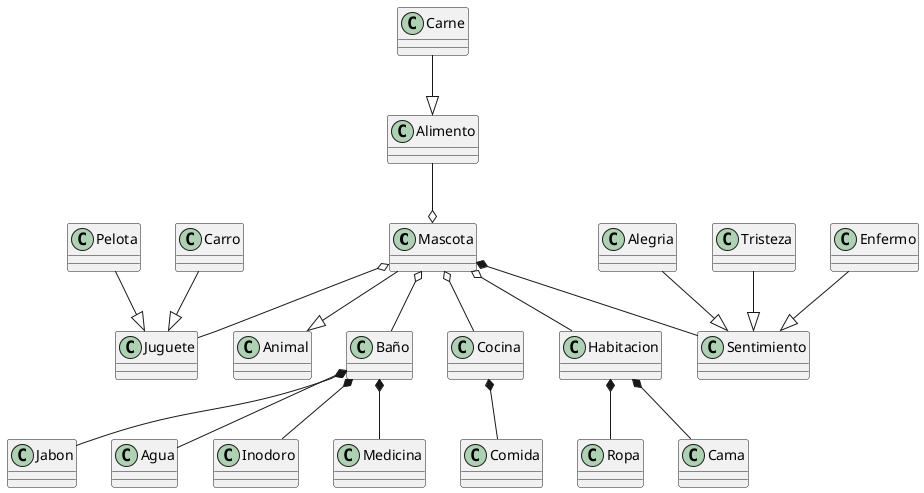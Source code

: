 @startuml mascota

class Mascota
class Alimento 
class Carne
class Comida 
class Juguete 
class Pelota 
class Animal
class Baño
class Jabon
class Agua
class Carro
class Cocina
class Habitacion
class Ropa
class Cama
class Inodoro 
class Sentimiento
class Alegria
class Tristeza
class Enfermo 
class Medicina

Mascota *-- Sentimiento
Alegria --|> Sentimiento
Tristeza --|> Sentimiento
Enfermo --|> Sentimiento
Mascota o-- Habitacion 
Habitacion *-- Ropa 
Habitacion *-- Cama 
Mascota--|>Animal
Mascota o-- Juguete
Mascota o-- Cocina
Cocina *-- Comida
Pelota--|> Juguete
Carro--|> Juguete
Mascota o-- Baño
Baño*-- Jabon
Baño*-- Agua 
Baño*-- Inodoro
Baño*-- Medicina 
Carne--|> Alimento
Alimento--o Mascota 

@enduml